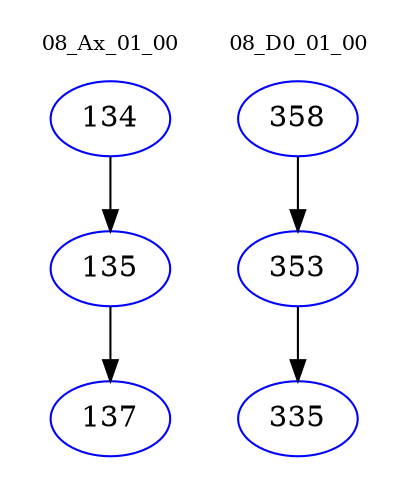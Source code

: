 digraph{
subgraph cluster_0 {
color = white
label = "08_Ax_01_00";
fontsize=10;
T0_134 [label="134", color="blue"]
T0_134 -> T0_135 [color="black"]
T0_135 [label="135", color="blue"]
T0_135 -> T0_137 [color="black"]
T0_137 [label="137", color="blue"]
}
subgraph cluster_1 {
color = white
label = "08_D0_01_00";
fontsize=10;
T1_358 [label="358", color="blue"]
T1_358 -> T1_353 [color="black"]
T1_353 [label="353", color="blue"]
T1_353 -> T1_335 [color="black"]
T1_335 [label="335", color="blue"]
}
}

